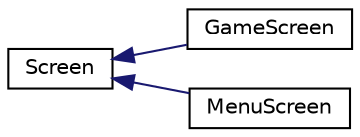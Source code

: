 digraph G
{
  edge [fontname="Helvetica",fontsize="10",labelfontname="Helvetica",labelfontsize="10"];
  node [fontname="Helvetica",fontsize="10",shape=record];
  rankdir="LR";
  Node1 [label="Screen",height=0.2,width=0.4,color="black", fillcolor="white", style="filled",URL="$class_screen.html",tooltip="Interface Screen."];
  Node1 -> Node2 [dir="back",color="midnightblue",fontsize="10",style="solid",fontname="Helvetica"];
  Node2 [label="GameScreen",height=0.2,width=0.4,color="black", fillcolor="white", style="filled",URL="$class_game_screen.html",tooltip="La classe GameScreen, gestion de l&#39;écran de jeux implémente l&#39;interface Screen."];
  Node1 -> Node3 [dir="back",color="midnightblue",fontsize="10",style="solid",fontname="Helvetica"];
  Node3 [label="MenuScreen",height=0.2,width=0.4,color="black", fillcolor="white", style="filled",URL="$class_menu_screen.html",tooltip="La classe MenuScreen, Implémente l&#39;interface Screen."];
}
